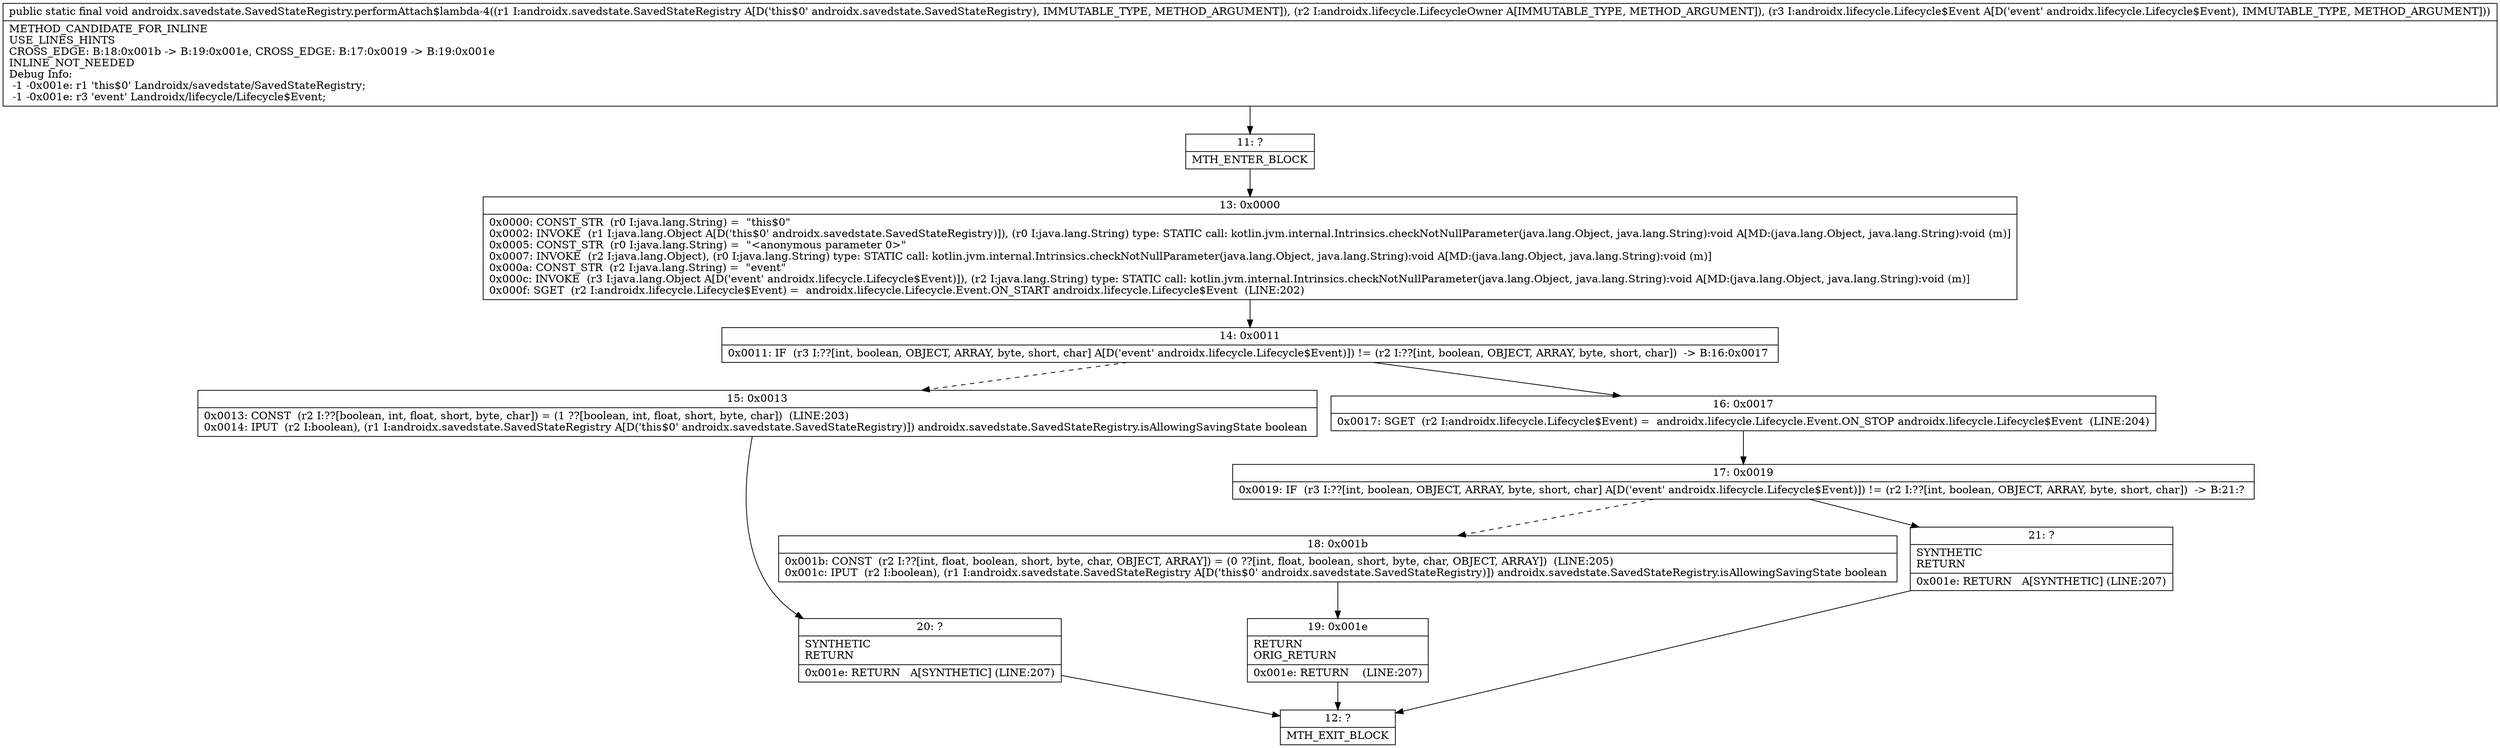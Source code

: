 digraph "CFG forandroidx.savedstate.SavedStateRegistry.performAttach$lambda\-4(Landroidx\/savedstate\/SavedStateRegistry;Landroidx\/lifecycle\/LifecycleOwner;Landroidx\/lifecycle\/Lifecycle$Event;)V" {
Node_11 [shape=record,label="{11\:\ ?|MTH_ENTER_BLOCK\l}"];
Node_13 [shape=record,label="{13\:\ 0x0000|0x0000: CONST_STR  (r0 I:java.lang.String) =  \"this$0\" \l0x0002: INVOKE  (r1 I:java.lang.Object A[D('this$0' androidx.savedstate.SavedStateRegistry)]), (r0 I:java.lang.String) type: STATIC call: kotlin.jvm.internal.Intrinsics.checkNotNullParameter(java.lang.Object, java.lang.String):void A[MD:(java.lang.Object, java.lang.String):void (m)]\l0x0005: CONST_STR  (r0 I:java.lang.String) =  \"\<anonymous parameter 0\>\" \l0x0007: INVOKE  (r2 I:java.lang.Object), (r0 I:java.lang.String) type: STATIC call: kotlin.jvm.internal.Intrinsics.checkNotNullParameter(java.lang.Object, java.lang.String):void A[MD:(java.lang.Object, java.lang.String):void (m)]\l0x000a: CONST_STR  (r2 I:java.lang.String) =  \"event\" \l0x000c: INVOKE  (r3 I:java.lang.Object A[D('event' androidx.lifecycle.Lifecycle$Event)]), (r2 I:java.lang.String) type: STATIC call: kotlin.jvm.internal.Intrinsics.checkNotNullParameter(java.lang.Object, java.lang.String):void A[MD:(java.lang.Object, java.lang.String):void (m)]\l0x000f: SGET  (r2 I:androidx.lifecycle.Lifecycle$Event) =  androidx.lifecycle.Lifecycle.Event.ON_START androidx.lifecycle.Lifecycle$Event  (LINE:202)\l}"];
Node_14 [shape=record,label="{14\:\ 0x0011|0x0011: IF  (r3 I:??[int, boolean, OBJECT, ARRAY, byte, short, char] A[D('event' androidx.lifecycle.Lifecycle$Event)]) != (r2 I:??[int, boolean, OBJECT, ARRAY, byte, short, char])  \-\> B:16:0x0017 \l}"];
Node_15 [shape=record,label="{15\:\ 0x0013|0x0013: CONST  (r2 I:??[boolean, int, float, short, byte, char]) = (1 ??[boolean, int, float, short, byte, char])  (LINE:203)\l0x0014: IPUT  (r2 I:boolean), (r1 I:androidx.savedstate.SavedStateRegistry A[D('this$0' androidx.savedstate.SavedStateRegistry)]) androidx.savedstate.SavedStateRegistry.isAllowingSavingState boolean \l}"];
Node_20 [shape=record,label="{20\:\ ?|SYNTHETIC\lRETURN\l|0x001e: RETURN   A[SYNTHETIC] (LINE:207)\l}"];
Node_12 [shape=record,label="{12\:\ ?|MTH_EXIT_BLOCK\l}"];
Node_16 [shape=record,label="{16\:\ 0x0017|0x0017: SGET  (r2 I:androidx.lifecycle.Lifecycle$Event) =  androidx.lifecycle.Lifecycle.Event.ON_STOP androidx.lifecycle.Lifecycle$Event  (LINE:204)\l}"];
Node_17 [shape=record,label="{17\:\ 0x0019|0x0019: IF  (r3 I:??[int, boolean, OBJECT, ARRAY, byte, short, char] A[D('event' androidx.lifecycle.Lifecycle$Event)]) != (r2 I:??[int, boolean, OBJECT, ARRAY, byte, short, char])  \-\> B:21:? \l}"];
Node_18 [shape=record,label="{18\:\ 0x001b|0x001b: CONST  (r2 I:??[int, float, boolean, short, byte, char, OBJECT, ARRAY]) = (0 ??[int, float, boolean, short, byte, char, OBJECT, ARRAY])  (LINE:205)\l0x001c: IPUT  (r2 I:boolean), (r1 I:androidx.savedstate.SavedStateRegistry A[D('this$0' androidx.savedstate.SavedStateRegistry)]) androidx.savedstate.SavedStateRegistry.isAllowingSavingState boolean \l}"];
Node_19 [shape=record,label="{19\:\ 0x001e|RETURN\lORIG_RETURN\l|0x001e: RETURN    (LINE:207)\l}"];
Node_21 [shape=record,label="{21\:\ ?|SYNTHETIC\lRETURN\l|0x001e: RETURN   A[SYNTHETIC] (LINE:207)\l}"];
MethodNode[shape=record,label="{public static final void androidx.savedstate.SavedStateRegistry.performAttach$lambda\-4((r1 I:androidx.savedstate.SavedStateRegistry A[D('this$0' androidx.savedstate.SavedStateRegistry), IMMUTABLE_TYPE, METHOD_ARGUMENT]), (r2 I:androidx.lifecycle.LifecycleOwner A[IMMUTABLE_TYPE, METHOD_ARGUMENT]), (r3 I:androidx.lifecycle.Lifecycle$Event A[D('event' androidx.lifecycle.Lifecycle$Event), IMMUTABLE_TYPE, METHOD_ARGUMENT]))  | METHOD_CANDIDATE_FOR_INLINE\lUSE_LINES_HINTS\lCROSS_EDGE: B:18:0x001b \-\> B:19:0x001e, CROSS_EDGE: B:17:0x0019 \-\> B:19:0x001e\lINLINE_NOT_NEEDED\lDebug Info:\l  \-1 \-0x001e: r1 'this$0' Landroidx\/savedstate\/SavedStateRegistry;\l  \-1 \-0x001e: r3 'event' Landroidx\/lifecycle\/Lifecycle$Event;\l}"];
MethodNode -> Node_11;Node_11 -> Node_13;
Node_13 -> Node_14;
Node_14 -> Node_15[style=dashed];
Node_14 -> Node_16;
Node_15 -> Node_20;
Node_20 -> Node_12;
Node_16 -> Node_17;
Node_17 -> Node_18[style=dashed];
Node_17 -> Node_21;
Node_18 -> Node_19;
Node_19 -> Node_12;
Node_21 -> Node_12;
}

